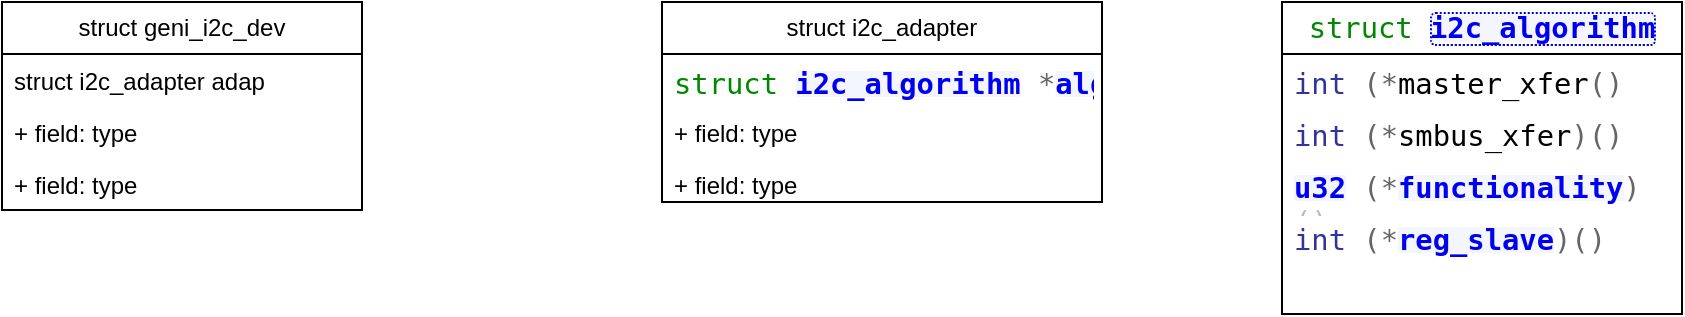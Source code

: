 <mxfile version="26.1.1">
  <diagram name="Page-1" id="c4acf3e9-155e-7222-9cf6-157b1a14988f">
    <mxGraphModel dx="1426" dy="789" grid="1" gridSize="10" guides="1" tooltips="1" connect="1" arrows="1" fold="1" page="1" pageScale="1" pageWidth="850" pageHeight="1100" background="none" math="0" shadow="0">
      <root>
        <mxCell id="0" />
        <mxCell id="1" parent="0" />
        <mxCell id="pymLuGKLP5Cr9pQlMGML-1" value="struct geni_i2c_dev" style="swimlane;fontStyle=0;childLayout=stackLayout;horizontal=1;startSize=26;fillColor=none;horizontalStack=0;resizeParent=1;resizeParentMax=0;resizeLast=0;collapsible=1;marginBottom=0;whiteSpace=wrap;html=1;" vertex="1" parent="1">
          <mxGeometry x="110" y="200" width="180" height="104" as="geometry" />
        </mxCell>
        <mxCell id="pymLuGKLP5Cr9pQlMGML-2" value="struct i2c_adapter adap" style="text;strokeColor=none;fillColor=none;align=left;verticalAlign=top;spacingLeft=4;spacingRight=4;overflow=hidden;rotatable=0;points=[[0,0.5],[1,0.5]];portConstraint=eastwest;whiteSpace=wrap;html=1;" vertex="1" parent="pymLuGKLP5Cr9pQlMGML-1">
          <mxGeometry y="26" width="180" height="26" as="geometry" />
        </mxCell>
        <mxCell id="pymLuGKLP5Cr9pQlMGML-3" value="+ field: type" style="text;strokeColor=none;fillColor=none;align=left;verticalAlign=top;spacingLeft=4;spacingRight=4;overflow=hidden;rotatable=0;points=[[0,0.5],[1,0.5]];portConstraint=eastwest;whiteSpace=wrap;html=1;" vertex="1" parent="pymLuGKLP5Cr9pQlMGML-1">
          <mxGeometry y="52" width="180" height="26" as="geometry" />
        </mxCell>
        <mxCell id="pymLuGKLP5Cr9pQlMGML-4" value="+ field: type" style="text;strokeColor=none;fillColor=none;align=left;verticalAlign=top;spacingLeft=4;spacingRight=4;overflow=hidden;rotatable=0;points=[[0,0.5],[1,0.5]];portConstraint=eastwest;whiteSpace=wrap;html=1;" vertex="1" parent="pymLuGKLP5Cr9pQlMGML-1">
          <mxGeometry y="78" width="180" height="26" as="geometry" />
        </mxCell>
        <mxCell id="pymLuGKLP5Cr9pQlMGML-9" value="struct i2c_adapter" style="swimlane;fontStyle=0;childLayout=stackLayout;horizontal=1;startSize=26;fillColor=none;horizontalStack=0;resizeParent=1;resizeParentMax=0;resizeLast=0;collapsible=1;marginBottom=0;whiteSpace=wrap;html=1;" vertex="1" parent="1">
          <mxGeometry x="440" y="200" width="220" height="100" as="geometry" />
        </mxCell>
        <mxCell id="pymLuGKLP5Cr9pQlMGML-10" value="&lt;span style=&quot;box-sizing: inherit; vertical-align: top; color: rgb(0, 136, 0); font-family: &amp;quot;Ubuntu Mono&amp;quot;, monospace; font-size: 14.4px; white-space: pre; background-color: rgb(255, 255, 255);&quot; class=&quot;k&quot;&gt;struct&lt;/span&gt;&lt;span style=&quot;box-sizing: inherit; vertical-align: top; color: rgb(187, 187, 187); font-family: &amp;quot;Ubuntu Mono&amp;quot;, monospace; font-size: 14.4px; white-space: pre; background-color: rgb(255, 255, 255);&quot; class=&quot;w&quot;&gt; &lt;/span&gt;&lt;span style=&quot;box-sizing: inherit; vertical-align: top; color: rgb(187, 0, 102); font-family: &amp;quot;Ubuntu Mono&amp;quot;, monospace; font-size: 14.4px; white-space: pre; background-color: rgb(255, 255, 255);&quot; class=&quot;nc&quot;&gt;&lt;a style=&quot;box-sizing: inherit; background: linear-gradient(rgba(0, 0, 0, 0) 10%, rgb(244, 246, 255) 10%, rgb(244, 246, 255) 90%, rgba(0, 0, 0, 0) 90%); text-decoration-line: none; vertical-align: top; font-weight: 700; border-radius: 0.2em;&quot; href=&quot;https://elixir.bootlin.com/linux/v4.1/C/ident/i2c_algorithm&quot; class=&quot;ident&quot;&gt;i2c_algorithm&lt;/a&gt;&lt;/span&gt;&lt;span style=&quot;box-sizing: inherit; vertical-align: top; color: rgb(187, 187, 187); font-family: &amp;quot;Ubuntu Mono&amp;quot;, monospace; font-size: 14.4px; white-space: pre; background-color: rgb(255, 255, 255);&quot; class=&quot;w&quot;&gt; &lt;/span&gt;&lt;span style=&quot;box-sizing: inherit; vertical-align: top; color: rgb(102, 102, 102); font-family: &amp;quot;Ubuntu Mono&amp;quot;, monospace; font-size: 14.4px; white-space: pre; background-color: rgb(255, 255, 255);&quot; class=&quot;o&quot;&gt;*&lt;/span&gt;&lt;span style=&quot;box-sizing: inherit; vertical-align: top; font-family: &amp;quot;Ubuntu Mono&amp;quot;, monospace; font-size: 14.4px; white-space: pre; background-color: rgb(255, 255, 255);&quot; class=&quot;n&quot;&gt;&lt;a style=&quot;box-sizing: inherit; background: linear-gradient(rgba(0, 0, 0, 0) 10%, rgb(244, 246, 255) 10%, rgb(244, 246, 255) 90%, rgba(0, 0, 0, 0) 90%); text-decoration-line: none; vertical-align: top; font-weight: 700; border-radius: 0.2em;&quot; href=&quot;https://elixir.bootlin.com/linux/v4.1/C/ident/algo&quot; class=&quot;ident&quot;&gt;algo&lt;/a&gt;&lt;/span&gt;" style="text;strokeColor=none;fillColor=none;align=left;verticalAlign=top;spacingLeft=4;spacingRight=4;overflow=hidden;rotatable=0;points=[[0,0.5],[1,0.5]];portConstraint=eastwest;whiteSpace=wrap;html=1;" vertex="1" parent="pymLuGKLP5Cr9pQlMGML-9">
          <mxGeometry y="26" width="220" height="26" as="geometry" />
        </mxCell>
        <mxCell id="pymLuGKLP5Cr9pQlMGML-11" value="+ field: type" style="text;strokeColor=none;fillColor=none;align=left;verticalAlign=top;spacingLeft=4;spacingRight=4;overflow=hidden;rotatable=0;points=[[0,0.5],[1,0.5]];portConstraint=eastwest;whiteSpace=wrap;html=1;" vertex="1" parent="pymLuGKLP5Cr9pQlMGML-9">
          <mxGeometry y="52" width="220" height="26" as="geometry" />
        </mxCell>
        <mxCell id="pymLuGKLP5Cr9pQlMGML-12" value="+ field: type" style="text;strokeColor=none;fillColor=none;align=left;verticalAlign=top;spacingLeft=4;spacingRight=4;overflow=hidden;rotatable=0;points=[[0,0.5],[1,0.5]];portConstraint=eastwest;whiteSpace=wrap;html=1;" vertex="1" parent="pymLuGKLP5Cr9pQlMGML-9">
          <mxGeometry y="78" width="220" height="22" as="geometry" />
        </mxCell>
        <mxCell id="pymLuGKLP5Cr9pQlMGML-14" value="&lt;span style=&quot;box-sizing: inherit; vertical-align: top; color: rgb(0, 136, 0); font-family: &amp;quot;Ubuntu Mono&amp;quot;, monospace; font-size: 14.4px; text-align: start; white-space: pre; background-color: rgb(255, 255, 255);&quot; class=&quot;k&quot;&gt;struct&lt;/span&gt;&lt;span style=&quot;box-sizing: inherit; vertical-align: top; color: rgb(187, 187, 187); font-family: &amp;quot;Ubuntu Mono&amp;quot;, monospace; font-size: 14.4px; text-align: start; white-space: pre; background-color: rgb(255, 255, 255);&quot; class=&quot;w&quot;&gt; &lt;/span&gt;&lt;span style=&quot;box-sizing: inherit; vertical-align: top; color: rgb(187, 0, 102); font-family: &amp;quot;Ubuntu Mono&amp;quot;, monospace; font-size: 14.4px; text-align: start; white-space: pre; background-color: rgb(255, 255, 255);&quot; class=&quot;nc&quot;&gt;&lt;a style=&quot;box-sizing: inherit; background: linear-gradient(rgba(0, 0, 0, 0) 10%, rgb(244, 246, 255) 10%, rgb(244, 246, 255) 90%, rgba(0, 0, 0, 0) 90%); text-decoration-line: none; outline: dotted 1px; outline-offset: -1px; vertical-align: top; font-weight: 700; border-radius: 0.2em; border-bottom: 1px dotted rgb(0, 0, 0);&quot; href=&quot;https://elixir.bootlin.com/linux/v4.1/C/ident/i2c_algorithm&quot; class=&quot;ident&quot;&gt;i2c_algorithm&lt;/a&gt;&lt;/span&gt;" style="swimlane;fontStyle=0;childLayout=stackLayout;horizontal=1;startSize=26;fillColor=none;horizontalStack=0;resizeParent=1;resizeParentMax=0;resizeLast=0;collapsible=1;marginBottom=0;whiteSpace=wrap;html=1;" vertex="1" parent="1">
          <mxGeometry x="750" y="200" width="200" height="156" as="geometry">
            <mxRectangle x="750" y="200" width="200" height="30" as="alternateBounds" />
          </mxGeometry>
        </mxCell>
        <mxCell id="pymLuGKLP5Cr9pQlMGML-15" value="&lt;span class=&quot;kt&quot; style=&quot;box-sizing: inherit; vertical-align: top; color: rgb(51, 51, 153); font-family: &amp;quot;Ubuntu Mono&amp;quot;, monospace; font-size: 14.4px; white-space: pre; background-color: rgb(255, 255, 255);&quot;&gt;int&lt;/span&gt;&lt;span class=&quot;w&quot; style=&quot;box-sizing: inherit; vertical-align: top; color: rgb(187, 187, 187); font-family: &amp;quot;Ubuntu Mono&amp;quot;, monospace; font-size: 14.4px; white-space: pre; background-color: rgb(255, 255, 255);&quot;&gt; &lt;/span&gt;&lt;span class=&quot;p&quot; style=&quot;box-sizing: inherit; vertical-align: top; color: rgb(102, 102, 102); font-family: &amp;quot;Ubuntu Mono&amp;quot;, monospace; font-size: 14.4px; white-space: pre; background-color: rgb(255, 255, 255);&quot;&gt;(&lt;/span&gt;&lt;span class=&quot;o&quot; style=&quot;box-sizing: inherit; vertical-align: top; color: rgb(102, 102, 102); font-family: &amp;quot;Ubuntu Mono&amp;quot;, monospace; font-size: 14.4px; white-space: pre; background-color: rgb(255, 255, 255);&quot;&gt;*&lt;/span&gt;&lt;span class=&quot;n&quot; style=&quot;box-sizing: inherit; vertical-align: top; font-family: &amp;quot;Ubuntu Mono&amp;quot;, monospace; font-size: 14.4px; white-space: pre; background-color: rgb(255, 255, 255);&quot;&gt;master_xfer&lt;font color=&quot;#666666&quot;&gt;()&lt;/font&gt;&lt;/span&gt;" style="text;strokeColor=none;fillColor=none;align=left;verticalAlign=top;spacingLeft=4;spacingRight=4;overflow=hidden;rotatable=0;points=[[0,0.5],[1,0.5]];portConstraint=eastwest;whiteSpace=wrap;html=1;" vertex="1" parent="pymLuGKLP5Cr9pQlMGML-14">
          <mxGeometry y="26" width="200" height="26" as="geometry" />
        </mxCell>
        <mxCell id="pymLuGKLP5Cr9pQlMGML-16" value="&lt;span class=&quot;kt&quot; style=&quot;box-sizing: inherit; vertical-align: top; color: rgb(51, 51, 153); font-family: &amp;quot;Ubuntu Mono&amp;quot;, monospace; font-size: 14.4px; white-space: pre; background-color: rgb(255, 255, 255);&quot;&gt;int&lt;/span&gt;&lt;span class=&quot;w&quot; style=&quot;box-sizing: inherit; vertical-align: top; color: rgb(187, 187, 187); font-family: &amp;quot;Ubuntu Mono&amp;quot;, monospace; font-size: 14.4px; white-space: pre; background-color: rgb(255, 255, 255);&quot;&gt; &lt;/span&gt;&lt;span class=&quot;p&quot; style=&quot;box-sizing: inherit; vertical-align: top; color: rgb(102, 102, 102); font-family: &amp;quot;Ubuntu Mono&amp;quot;, monospace; font-size: 14.4px; white-space: pre; background-color: rgb(255, 255, 255);&quot;&gt;(&lt;/span&gt;&lt;span class=&quot;o&quot; style=&quot;box-sizing: inherit; vertical-align: top; color: rgb(102, 102, 102); font-family: &amp;quot;Ubuntu Mono&amp;quot;, monospace; font-size: 14.4px; white-space: pre; background-color: rgb(255, 255, 255);&quot;&gt;*&lt;/span&gt;&lt;span class=&quot;n&quot; style=&quot;box-sizing: inherit; vertical-align: top; font-family: &amp;quot;Ubuntu Mono&amp;quot;, monospace; font-size: 14.4px; white-space: pre; background-color: rgb(255, 255, 255);&quot;&gt;smbus_xfer&lt;/span&gt;&lt;span class=&quot;p&quot; style=&quot;box-sizing: inherit; vertical-align: top; color: rgb(102, 102, 102); font-family: &amp;quot;Ubuntu Mono&amp;quot;, monospace; font-size: 14.4px; white-space: pre; background-color: rgb(255, 255, 255);&quot;&gt;)()&lt;/span&gt;" style="text;strokeColor=none;fillColor=none;align=left;verticalAlign=top;spacingLeft=4;spacingRight=4;overflow=hidden;rotatable=0;points=[[0,0.5],[1,0.5]];portConstraint=eastwest;whiteSpace=wrap;html=1;" vertex="1" parent="pymLuGKLP5Cr9pQlMGML-14">
          <mxGeometry y="52" width="200" height="26" as="geometry" />
        </mxCell>
        <mxCell id="pymLuGKLP5Cr9pQlMGML-18" value="&lt;span style=&quot;box-sizing: inherit; vertical-align: top; font-family: &amp;quot;Ubuntu Mono&amp;quot;, monospace; font-size: 14.4px; white-space: pre; background-color: rgb(255, 255, 255);&quot; class=&quot;n&quot;&gt;&lt;a style=&quot;box-sizing: inherit; background: linear-gradient(rgba(0, 0, 0, 0) 10%, rgb(244, 246, 255) 10%, rgb(244, 246, 255) 90%, rgba(0, 0, 0, 0) 90%); text-decoration-line: none; vertical-align: top; font-weight: 700; border-radius: 0.2em;&quot; href=&quot;https://elixir.bootlin.com/linux/v4.1/C/ident/u32&quot; class=&quot;ident&quot;&gt;u32&lt;/a&gt;&lt;/span&gt;&lt;span style=&quot;box-sizing: inherit; vertical-align: top; color: rgb(187, 187, 187); font-family: &amp;quot;Ubuntu Mono&amp;quot;, monospace; font-size: 14.4px; white-space: pre; background-color: rgb(255, 255, 255);&quot; class=&quot;w&quot;&gt; &lt;/span&gt;&lt;span style=&quot;box-sizing: inherit; vertical-align: top; color: rgb(102, 102, 102); font-family: &amp;quot;Ubuntu Mono&amp;quot;, monospace; font-size: 14.4px; white-space: pre; background-color: rgb(255, 255, 255);&quot; class=&quot;p&quot;&gt;(&lt;/span&gt;&lt;span style=&quot;box-sizing: inherit; vertical-align: top; color: rgb(102, 102, 102); font-family: &amp;quot;Ubuntu Mono&amp;quot;, monospace; font-size: 14.4px; white-space: pre; background-color: rgb(255, 255, 255);&quot; class=&quot;o&quot;&gt;*&lt;/span&gt;&lt;span style=&quot;box-sizing: inherit; vertical-align: top; font-family: &amp;quot;Ubuntu Mono&amp;quot;, monospace; font-size: 14.4px; white-space: pre; background-color: rgb(255, 255, 255);&quot; class=&quot;n&quot;&gt;&lt;a style=&quot;box-sizing: inherit; background: linear-gradient(rgba(0, 0, 0, 0) 10%, rgb(244, 246, 255) 10%, rgb(244, 246, 255) 90%, rgba(0, 0, 0, 0) 90%); text-decoration-line: none; vertical-align: top; font-weight: 700; border-radius: 0.2em;&quot; href=&quot;https://elixir.bootlin.com/linux/v4.1/C/ident/functionality&quot; class=&quot;ident&quot;&gt;functionality&lt;/a&gt;&lt;/span&gt;&lt;span style=&quot;box-sizing: inherit; vertical-align: top; color: rgb(102, 102, 102); font-family: &amp;quot;Ubuntu Mono&amp;quot;, monospace; font-size: 14.4px; white-space: pre; background-color: rgb(255, 255, 255);&quot; class=&quot;p&quot;&gt;)&lt;/span&gt;&lt;span style=&quot;box-sizing: inherit; vertical-align: top; font-family: &amp;quot;Ubuntu Mono&amp;quot;, monospace; font-size: 14.4px; white-space: pre; background-color: rgb(255, 255, 255);&quot; class=&quot;p&quot;&gt;&lt;font color=&quot;#bbbbbb&quot;&gt;()&lt;/font&gt;&lt;/span&gt;" style="text;strokeColor=none;fillColor=none;align=left;verticalAlign=top;spacingLeft=4;spacingRight=4;overflow=hidden;rotatable=0;points=[[0,0.5],[1,0.5]];portConstraint=eastwest;whiteSpace=wrap;html=1;" vertex="1" parent="pymLuGKLP5Cr9pQlMGML-14">
          <mxGeometry y="78" width="200" height="26" as="geometry" />
        </mxCell>
        <mxCell id="pymLuGKLP5Cr9pQlMGML-20" value="&lt;span style=&quot;box-sizing: inherit; vertical-align: top; color: rgb(51, 51, 153); font-family: &amp;quot;Ubuntu Mono&amp;quot;, monospace; font-size: 14.4px; white-space: pre; background-color: rgb(255, 255, 255);&quot; class=&quot;kt&quot;&gt;int&lt;/span&gt;&lt;span style=&quot;box-sizing: inherit; vertical-align: top; color: rgb(187, 187, 187); font-family: &amp;quot;Ubuntu Mono&amp;quot;, monospace; font-size: 14.4px; white-space: pre; background-color: rgb(255, 255, 255);&quot; class=&quot;w&quot;&gt; &lt;/span&gt;&lt;span style=&quot;box-sizing: inherit; vertical-align: top; color: rgb(102, 102, 102); font-family: &amp;quot;Ubuntu Mono&amp;quot;, monospace; font-size: 14.4px; white-space: pre; background-color: rgb(255, 255, 255);&quot; class=&quot;p&quot;&gt;(&lt;/span&gt;&lt;span style=&quot;box-sizing: inherit; vertical-align: top; color: rgb(102, 102, 102); font-family: &amp;quot;Ubuntu Mono&amp;quot;, monospace; font-size: 14.4px; white-space: pre; background-color: rgb(255, 255, 255);&quot; class=&quot;o&quot;&gt;*&lt;/span&gt;&lt;span style=&quot;box-sizing: inherit; vertical-align: top; font-family: &amp;quot;Ubuntu Mono&amp;quot;, monospace; font-size: 14.4px; white-space: pre; background-color: rgb(255, 255, 255);&quot; class=&quot;n&quot;&gt;&lt;a style=&quot;box-sizing: inherit; background: linear-gradient(rgba(0, 0, 0, 0) 10%, rgb(244, 246, 255) 10%, rgb(244, 246, 255) 90%, rgba(0, 0, 0, 0) 90%); text-decoration-line: none; vertical-align: top; font-weight: 700; border-radius: 0.2em;&quot; href=&quot;https://elixir.bootlin.com/linux/v4.1/C/ident/reg_slave&quot; class=&quot;ident&quot;&gt;reg_slave&lt;/a&gt;&lt;/span&gt;&lt;span style=&quot;box-sizing: inherit; vertical-align: top; color: rgb(102, 102, 102); font-family: &amp;quot;Ubuntu Mono&amp;quot;, monospace; font-size: 14.4px; white-space: pre; background-color: rgb(255, 255, 255);&quot; class=&quot;p&quot;&gt;)()&lt;/span&gt;" style="text;strokeColor=none;fillColor=none;align=left;verticalAlign=top;spacingLeft=4;spacingRight=4;overflow=hidden;rotatable=0;points=[[0,0.5],[1,0.5]];portConstraint=eastwest;whiteSpace=wrap;html=1;" vertex="1" parent="pymLuGKLP5Cr9pQlMGML-14">
          <mxGeometry y="104" width="200" height="26" as="geometry" />
        </mxCell>
        <mxCell id="pymLuGKLP5Cr9pQlMGML-21" style="text;strokeColor=none;fillColor=none;align=left;verticalAlign=top;spacingLeft=4;spacingRight=4;overflow=hidden;rotatable=0;points=[[0,0.5],[1,0.5]];portConstraint=eastwest;whiteSpace=wrap;html=1;" vertex="1" parent="pymLuGKLP5Cr9pQlMGML-14">
          <mxGeometry y="130" width="200" height="26" as="geometry" />
        </mxCell>
      </root>
    </mxGraphModel>
  </diagram>
</mxfile>
